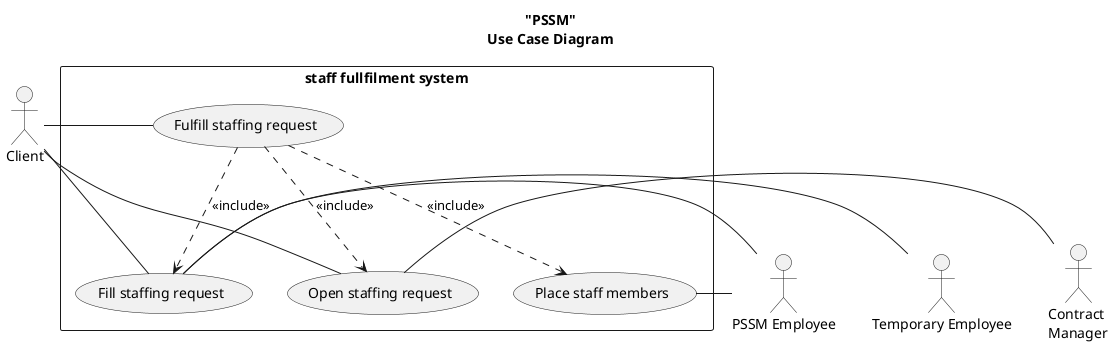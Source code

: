 @startuml
skinparam monochrome true

title "PSSM"\nUse Case Diagram

rectangle "staff fullfilment system" as S {
    (Fulfill staffing request) as FFSR
    (Open staffing request) as OSR
    (Place staff members) as PSM
    (Fill staffing request) as FSR
}
FFSR ..> OSR : <<include>>
FFSR ..> PSM : <<include>>
FFSR ..> FSR : <<include>>

:Contract \nManager: as CM
:Client: as C
:PSSM Employee: as PSSM
:Temporary Employee: as TE

C - FFSR
C - FSR
C - OSR
CM - OSR
PSSM - PSM
PSSM - FSR
TE - FSR
@enduml
